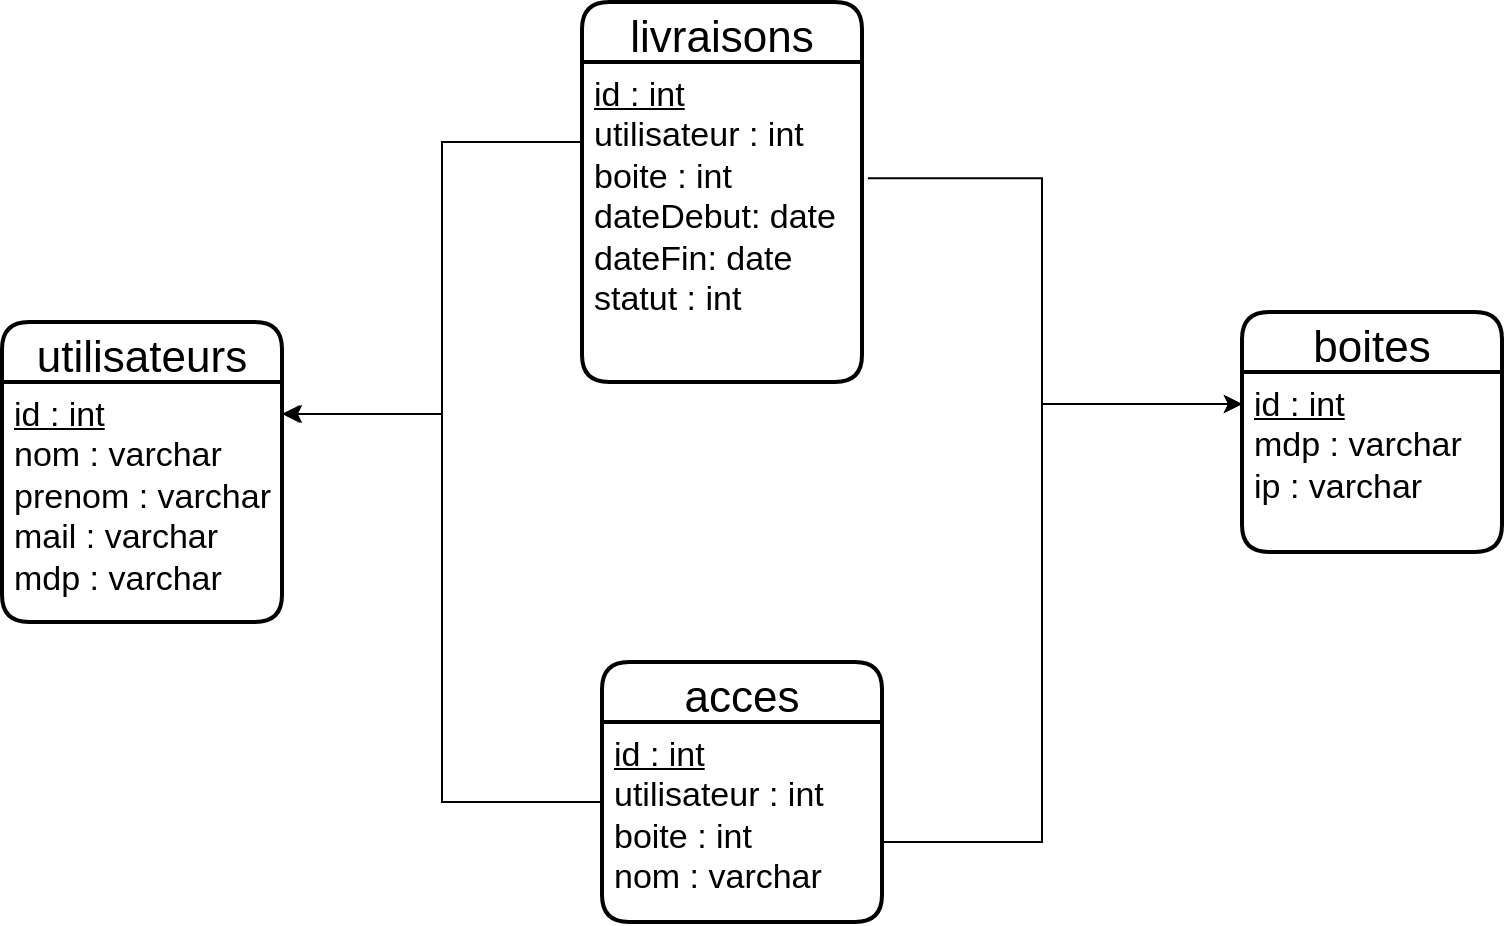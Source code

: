 <mxfile version="14.2.6" type="device"><diagram id="qWPtXQrlErmdXIWt1cla" name="Page-1"><mxGraphModel dx="946" dy="1721" grid="1" gridSize="10" guides="1" tooltips="1" connect="1" arrows="1" fold="1" page="1" pageScale="1" pageWidth="827" pageHeight="1169" math="0" shadow="0"><root><mxCell id="0"/><mxCell id="1" parent="0"/><mxCell id="Tc82hfB4BEkEwrbItYGQ-14" value="utilisateurs" style="swimlane;childLayout=stackLayout;horizontal=1;startSize=30;horizontalStack=0;rounded=1;fontSize=22;fontStyle=0;strokeWidth=2;resizeParent=0;resizeLast=1;shadow=0;dashed=0;align=center;" vertex="1" parent="1"><mxGeometry x="50" y="160" width="140" height="150" as="geometry"/></mxCell><mxCell id="Tc82hfB4BEkEwrbItYGQ-15" value="&lt;u&gt;id : int&lt;/u&gt;&lt;br&gt;nom : varchar&lt;br&gt;prenom : varchar&lt;br&gt;mail : varchar&lt;br&gt;mdp : varchar" style="align=left;strokeColor=none;fillColor=none;spacingLeft=4;fontSize=17;verticalAlign=top;resizable=0;rotatable=0;part=1;fontStyle=0;html=1;" vertex="1" parent="Tc82hfB4BEkEwrbItYGQ-14"><mxGeometry y="30" width="140" height="120" as="geometry"/></mxCell><mxCell id="Tc82hfB4BEkEwrbItYGQ-16" value="boites" style="swimlane;childLayout=stackLayout;horizontal=1;startSize=30;horizontalStack=0;rounded=1;fontSize=22;fontStyle=0;strokeWidth=2;resizeParent=0;resizeLast=1;shadow=0;dashed=0;align=center;" vertex="1" parent="1"><mxGeometry x="670" y="155" width="130" height="120" as="geometry"/></mxCell><mxCell id="Tc82hfB4BEkEwrbItYGQ-17" value="&lt;u&gt;id : int&lt;/u&gt;&lt;br&gt;mdp : varchar&lt;br&gt;ip : varchar" style="align=left;strokeColor=none;fillColor=none;spacingLeft=4;fontSize=17;verticalAlign=top;resizable=0;rotatable=0;part=1;fontStyle=0;html=1;" vertex="1" parent="Tc82hfB4BEkEwrbItYGQ-16"><mxGeometry y="30" width="130" height="90" as="geometry"/></mxCell><mxCell id="Tc82hfB4BEkEwrbItYGQ-23" style="edgeStyle=orthogonalEdgeStyle;rounded=0;orthogonalLoop=1;jettySize=auto;html=1;exitX=1.021;exitY=0.363;exitDx=0;exitDy=0;exitPerimeter=0;" edge="1" parent="1" source="Tc82hfB4BEkEwrbItYGQ-19" target="Tc82hfB4BEkEwrbItYGQ-17"><mxGeometry relative="1" as="geometry"><Array as="points"><mxPoint x="570" y="88"/><mxPoint x="570" y="201"/></Array></mxGeometry></mxCell><mxCell id="Tc82hfB4BEkEwrbItYGQ-18" value="livraisons" style="swimlane;childLayout=stackLayout;horizontal=1;startSize=30;horizontalStack=0;rounded=1;fontSize=22;fontStyle=0;strokeWidth=2;resizeParent=0;resizeLast=1;shadow=0;dashed=0;align=center;" vertex="1" parent="1"><mxGeometry x="340" width="140" height="190" as="geometry"/></mxCell><mxCell id="Tc82hfB4BEkEwrbItYGQ-19" value="&lt;u&gt;id : int&lt;/u&gt;&lt;br&gt;utilisateur : int&lt;br&gt;boite : int&lt;br&gt;dateDebut: date&lt;br&gt;dateFin: date&lt;br&gt;statut : int" style="align=left;strokeColor=none;fillColor=none;spacingLeft=4;fontSize=17;verticalAlign=top;resizable=0;rotatable=0;part=1;fontStyle=0;html=1;" vertex="1" parent="Tc82hfB4BEkEwrbItYGQ-18"><mxGeometry y="30" width="140" height="160" as="geometry"/></mxCell><mxCell id="Tc82hfB4BEkEwrbItYGQ-20" value="acces" style="swimlane;childLayout=stackLayout;horizontal=1;startSize=30;horizontalStack=0;rounded=1;fontSize=22;fontStyle=0;strokeWidth=2;resizeParent=0;resizeLast=1;shadow=0;dashed=0;align=center;" vertex="1" parent="1"><mxGeometry x="350" y="330" width="140" height="130" as="geometry"/></mxCell><mxCell id="Tc82hfB4BEkEwrbItYGQ-21" value="&lt;u&gt;id : int&lt;br&gt;&lt;/u&gt;utilisateur : int&lt;br&gt;boite : int&lt;br&gt;nom : varchar" style="align=left;strokeColor=none;fillColor=none;spacingLeft=4;fontSize=17;verticalAlign=top;resizable=0;rotatable=0;part=1;fontStyle=0;html=1;" vertex="1" parent="Tc82hfB4BEkEwrbItYGQ-20"><mxGeometry y="30" width="140" height="100" as="geometry"/></mxCell><mxCell id="Tc82hfB4BEkEwrbItYGQ-22" style="edgeStyle=orthogonalEdgeStyle;rounded=0;orthogonalLoop=1;jettySize=auto;html=1;entryX=1;entryY=0.133;entryDx=0;entryDy=0;entryPerimeter=0;exitX=0;exitY=0.25;exitDx=0;exitDy=0;" edge="1" parent="1" source="Tc82hfB4BEkEwrbItYGQ-19" target="Tc82hfB4BEkEwrbItYGQ-15"><mxGeometry relative="1" as="geometry"><Array as="points"><mxPoint x="270" y="70"/><mxPoint x="270" y="206"/></Array></mxGeometry></mxCell><mxCell id="Tc82hfB4BEkEwrbItYGQ-25" style="edgeStyle=orthogonalEdgeStyle;rounded=0;orthogonalLoop=1;jettySize=auto;html=1;fontSize=17;entryX=1.007;entryY=0.133;entryDx=0;entryDy=0;entryPerimeter=0;" edge="1" parent="1" source="Tc82hfB4BEkEwrbItYGQ-21" target="Tc82hfB4BEkEwrbItYGQ-15"><mxGeometry relative="1" as="geometry"><mxPoint x="300" y="200" as="targetPoint"/><Array as="points"><mxPoint x="270" y="400"/><mxPoint x="270" y="206"/></Array></mxGeometry></mxCell><mxCell id="Tc82hfB4BEkEwrbItYGQ-26" style="edgeStyle=orthogonalEdgeStyle;rounded=0;orthogonalLoop=1;jettySize=auto;html=1;fontSize=17;" edge="1" parent="1" source="Tc82hfB4BEkEwrbItYGQ-21" target="Tc82hfB4BEkEwrbItYGQ-17"><mxGeometry relative="1" as="geometry"><mxPoint x="660" y="201" as="targetPoint"/><Array as="points"><mxPoint x="570" y="420"/><mxPoint x="570" y="201"/></Array></mxGeometry></mxCell></root></mxGraphModel></diagram></mxfile>
